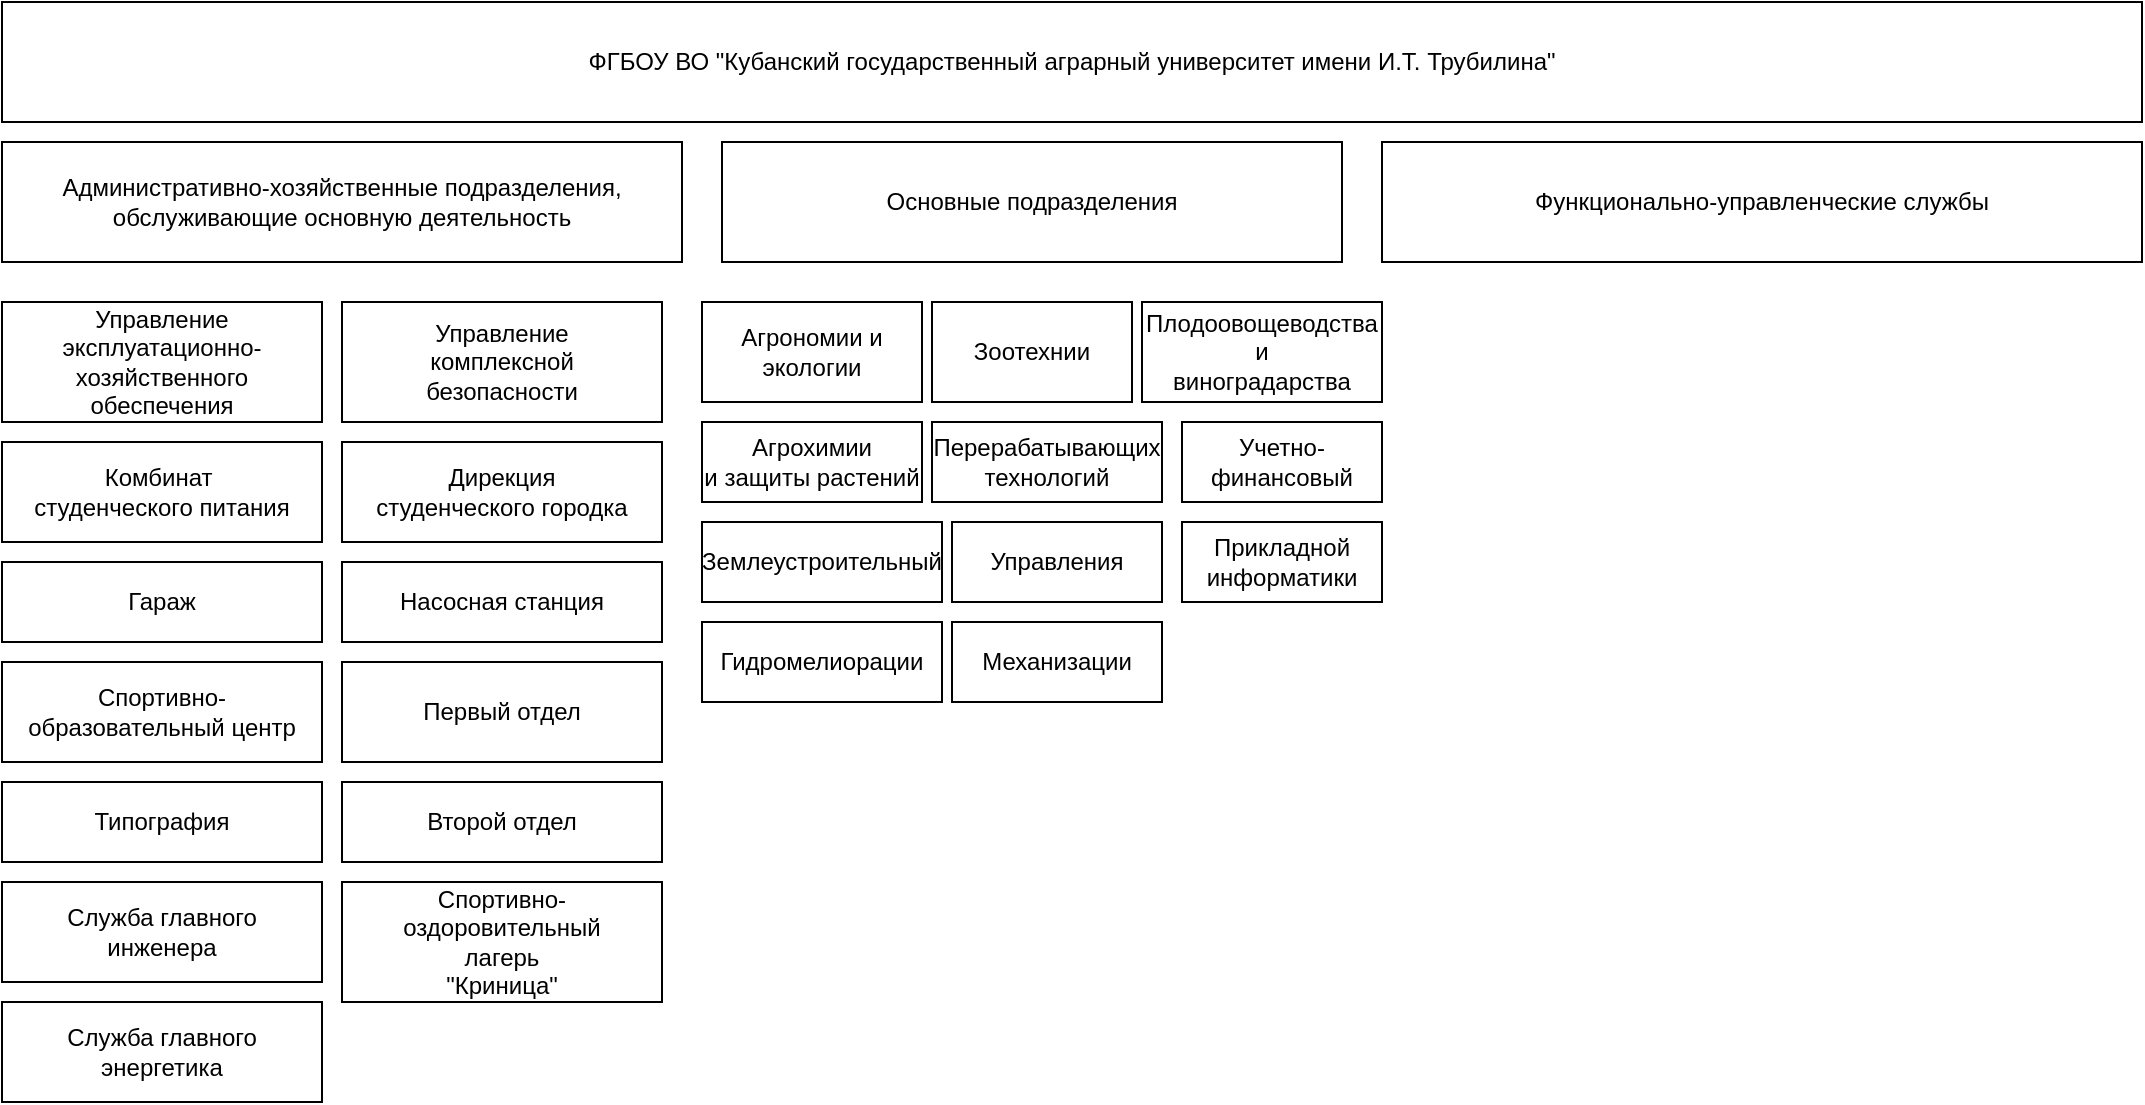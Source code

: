 <mxfile version="20.6.0" type="github">
  <diagram name="Page-1" id="b98fa263-6416-c6ec-5b7d-78bf54ef71d0">
    <mxGraphModel dx="1662" dy="802" grid="1" gridSize="10" guides="1" tooltips="1" connect="1" arrows="1" fold="1" page="1" pageScale="1.5" pageWidth="1169" pageHeight="826" background="none" math="0" shadow="0">
      <root>
        <mxCell id="0" style=";html=1;" />
        <mxCell id="1" style=";html=1;" parent="0" />
        <mxCell id="hcTSXzJrnQQSGbbqOwBM-1" value="ФГБОУ ВО &quot;Кубанский государственный аграрный университет имени И.Т. Трубилина&quot;" style="rounded=0;whiteSpace=wrap;html=1;" vertex="1" parent="1">
          <mxGeometry x="300" y="10" width="1070" height="60" as="geometry" />
        </mxCell>
        <mxCell id="hcTSXzJrnQQSGbbqOwBM-4" value="Административно-хозяйственные подразделения,&lt;br&gt;обслуживающие основную деятельность" style="rounded=0;whiteSpace=wrap;html=1;" vertex="1" parent="1">
          <mxGeometry x="300" y="80" width="340" height="60" as="geometry" />
        </mxCell>
        <mxCell id="hcTSXzJrnQQSGbbqOwBM-5" value="Основные подразделения" style="rounded=0;whiteSpace=wrap;html=1;" vertex="1" parent="1">
          <mxGeometry x="660" y="80" width="310" height="60" as="geometry" />
        </mxCell>
        <mxCell id="hcTSXzJrnQQSGbbqOwBM-6" value="Функционально-управленческие службы" style="rounded=0;whiteSpace=wrap;html=1;" vertex="1" parent="1">
          <mxGeometry x="990" y="80" width="380" height="60" as="geometry" />
        </mxCell>
        <mxCell id="hcTSXzJrnQQSGbbqOwBM-7" value="Управление&lt;br&gt;эксплуатационно-&lt;br&gt;хозяйственного&lt;br&gt;обеспечения" style="rounded=0;whiteSpace=wrap;html=1;" vertex="1" parent="1">
          <mxGeometry x="300" y="160" width="160" height="60" as="geometry" />
        </mxCell>
        <mxCell id="hcTSXzJrnQQSGbbqOwBM-8" value="Управление&lt;br&gt;комплексной&lt;br&gt;безопасности" style="rounded=0;whiteSpace=wrap;html=1;" vertex="1" parent="1">
          <mxGeometry x="470" y="160" width="160" height="60" as="geometry" />
        </mxCell>
        <mxCell id="hcTSXzJrnQQSGbbqOwBM-9" value="Комбинат&amp;nbsp;&lt;br&gt;студенческого питания" style="rounded=0;whiteSpace=wrap;html=1;" vertex="1" parent="1">
          <mxGeometry x="300" y="230" width="160" height="50" as="geometry" />
        </mxCell>
        <mxCell id="hcTSXzJrnQQSGbbqOwBM-10" value="Дирекция&lt;br&gt;студенческого городка" style="rounded=0;whiteSpace=wrap;html=1;" vertex="1" parent="1">
          <mxGeometry x="470" y="230" width="160" height="50" as="geometry" />
        </mxCell>
        <mxCell id="hcTSXzJrnQQSGbbqOwBM-11" value="Гараж" style="rounded=0;whiteSpace=wrap;html=1;" vertex="1" parent="1">
          <mxGeometry x="300" y="290" width="160" height="40" as="geometry" />
        </mxCell>
        <mxCell id="hcTSXzJrnQQSGbbqOwBM-12" value="Насосная станция" style="rounded=0;whiteSpace=wrap;html=1;" vertex="1" parent="1">
          <mxGeometry x="470" y="290" width="160" height="40" as="geometry" />
        </mxCell>
        <mxCell id="hcTSXzJrnQQSGbbqOwBM-13" value="Спортивно-&lt;br&gt;образовательный центр" style="rounded=0;whiteSpace=wrap;html=1;" vertex="1" parent="1">
          <mxGeometry x="300" y="340" width="160" height="50" as="geometry" />
        </mxCell>
        <mxCell id="hcTSXzJrnQQSGbbqOwBM-14" value="Первый отдел" style="rounded=0;whiteSpace=wrap;html=1;" vertex="1" parent="1">
          <mxGeometry x="470" y="340" width="160" height="50" as="geometry" />
        </mxCell>
        <mxCell id="hcTSXzJrnQQSGbbqOwBM-15" value="Типография" style="rounded=0;whiteSpace=wrap;html=1;" vertex="1" parent="1">
          <mxGeometry x="300" y="400" width="160" height="40" as="geometry" />
        </mxCell>
        <mxCell id="hcTSXzJrnQQSGbbqOwBM-16" value="Второй отдел" style="rounded=0;whiteSpace=wrap;html=1;" vertex="1" parent="1">
          <mxGeometry x="470" y="400" width="160" height="40" as="geometry" />
        </mxCell>
        <mxCell id="hcTSXzJrnQQSGbbqOwBM-17" value="Служба главного&lt;br&gt;инженера" style="rounded=0;whiteSpace=wrap;html=1;" vertex="1" parent="1">
          <mxGeometry x="300" y="450" width="160" height="50" as="geometry" />
        </mxCell>
        <mxCell id="hcTSXzJrnQQSGbbqOwBM-18" value="Служба главного&lt;br&gt;энергетика" style="rounded=0;whiteSpace=wrap;html=1;" vertex="1" parent="1">
          <mxGeometry x="300" y="510" width="160" height="50" as="geometry" />
        </mxCell>
        <mxCell id="hcTSXzJrnQQSGbbqOwBM-19" value="Спортивно-&lt;br&gt;оздоровительный&lt;br&gt;лагерь&lt;br&gt;&quot;Криница&quot;" style="rounded=0;whiteSpace=wrap;html=1;" vertex="1" parent="1">
          <mxGeometry x="470" y="450" width="160" height="60" as="geometry" />
        </mxCell>
        <mxCell id="hcTSXzJrnQQSGbbqOwBM-20" value="Агрономии и&lt;br&gt;экологии" style="rounded=0;whiteSpace=wrap;html=1;" vertex="1" parent="1">
          <mxGeometry x="650" y="160" width="110" height="50" as="geometry" />
        </mxCell>
        <mxCell id="hcTSXzJrnQQSGbbqOwBM-21" value="Зоотехнии" style="rounded=0;whiteSpace=wrap;html=1;" vertex="1" parent="1">
          <mxGeometry x="765" y="160" width="100" height="50" as="geometry" />
        </mxCell>
        <mxCell id="hcTSXzJrnQQSGbbqOwBM-22" value="Плодоовощеводства&lt;br&gt;и&lt;br&gt;виноградарства" style="rounded=0;whiteSpace=wrap;html=1;" vertex="1" parent="1">
          <mxGeometry x="870" y="160" width="120" height="50" as="geometry" />
        </mxCell>
        <mxCell id="hcTSXzJrnQQSGbbqOwBM-24" value="Агрохимии&lt;br&gt;и защиты растений" style="rounded=0;whiteSpace=wrap;html=1;" vertex="1" parent="1">
          <mxGeometry x="650" y="220" width="110" height="40" as="geometry" />
        </mxCell>
        <mxCell id="hcTSXzJrnQQSGbbqOwBM-25" value="Перерабатывающих&lt;br&gt;технологий" style="rounded=0;whiteSpace=wrap;html=1;" vertex="1" parent="1">
          <mxGeometry x="765" y="220" width="115" height="40" as="geometry" />
        </mxCell>
        <mxCell id="hcTSXzJrnQQSGbbqOwBM-26" value="Учетно-&lt;br&gt;финансовый" style="rounded=0;whiteSpace=wrap;html=1;" vertex="1" parent="1">
          <mxGeometry x="890" y="220" width="100" height="40" as="geometry" />
        </mxCell>
        <mxCell id="hcTSXzJrnQQSGbbqOwBM-27" value="Землеустроительный" style="rounded=0;whiteSpace=wrap;html=1;" vertex="1" parent="1">
          <mxGeometry x="650" y="270" width="120" height="40" as="geometry" />
        </mxCell>
        <mxCell id="hcTSXzJrnQQSGbbqOwBM-28" value="Управления" style="rounded=0;whiteSpace=wrap;html=1;" vertex="1" parent="1">
          <mxGeometry x="775" y="270" width="105" height="40" as="geometry" />
        </mxCell>
        <mxCell id="hcTSXzJrnQQSGbbqOwBM-29" value="Прикладной&lt;br&gt;информатики" style="rounded=0;whiteSpace=wrap;html=1;" vertex="1" parent="1">
          <mxGeometry x="890" y="270" width="100" height="40" as="geometry" />
        </mxCell>
        <mxCell id="hcTSXzJrnQQSGbbqOwBM-30" value="Гидромелиорации" style="rounded=0;whiteSpace=wrap;html=1;" vertex="1" parent="1">
          <mxGeometry x="650" y="320" width="120" height="40" as="geometry" />
        </mxCell>
        <mxCell id="hcTSXzJrnQQSGbbqOwBM-31" value="Механизации" style="rounded=0;whiteSpace=wrap;html=1;" vertex="1" parent="1">
          <mxGeometry x="775" y="320" width="105" height="40" as="geometry" />
        </mxCell>
      </root>
    </mxGraphModel>
  </diagram>
</mxfile>
